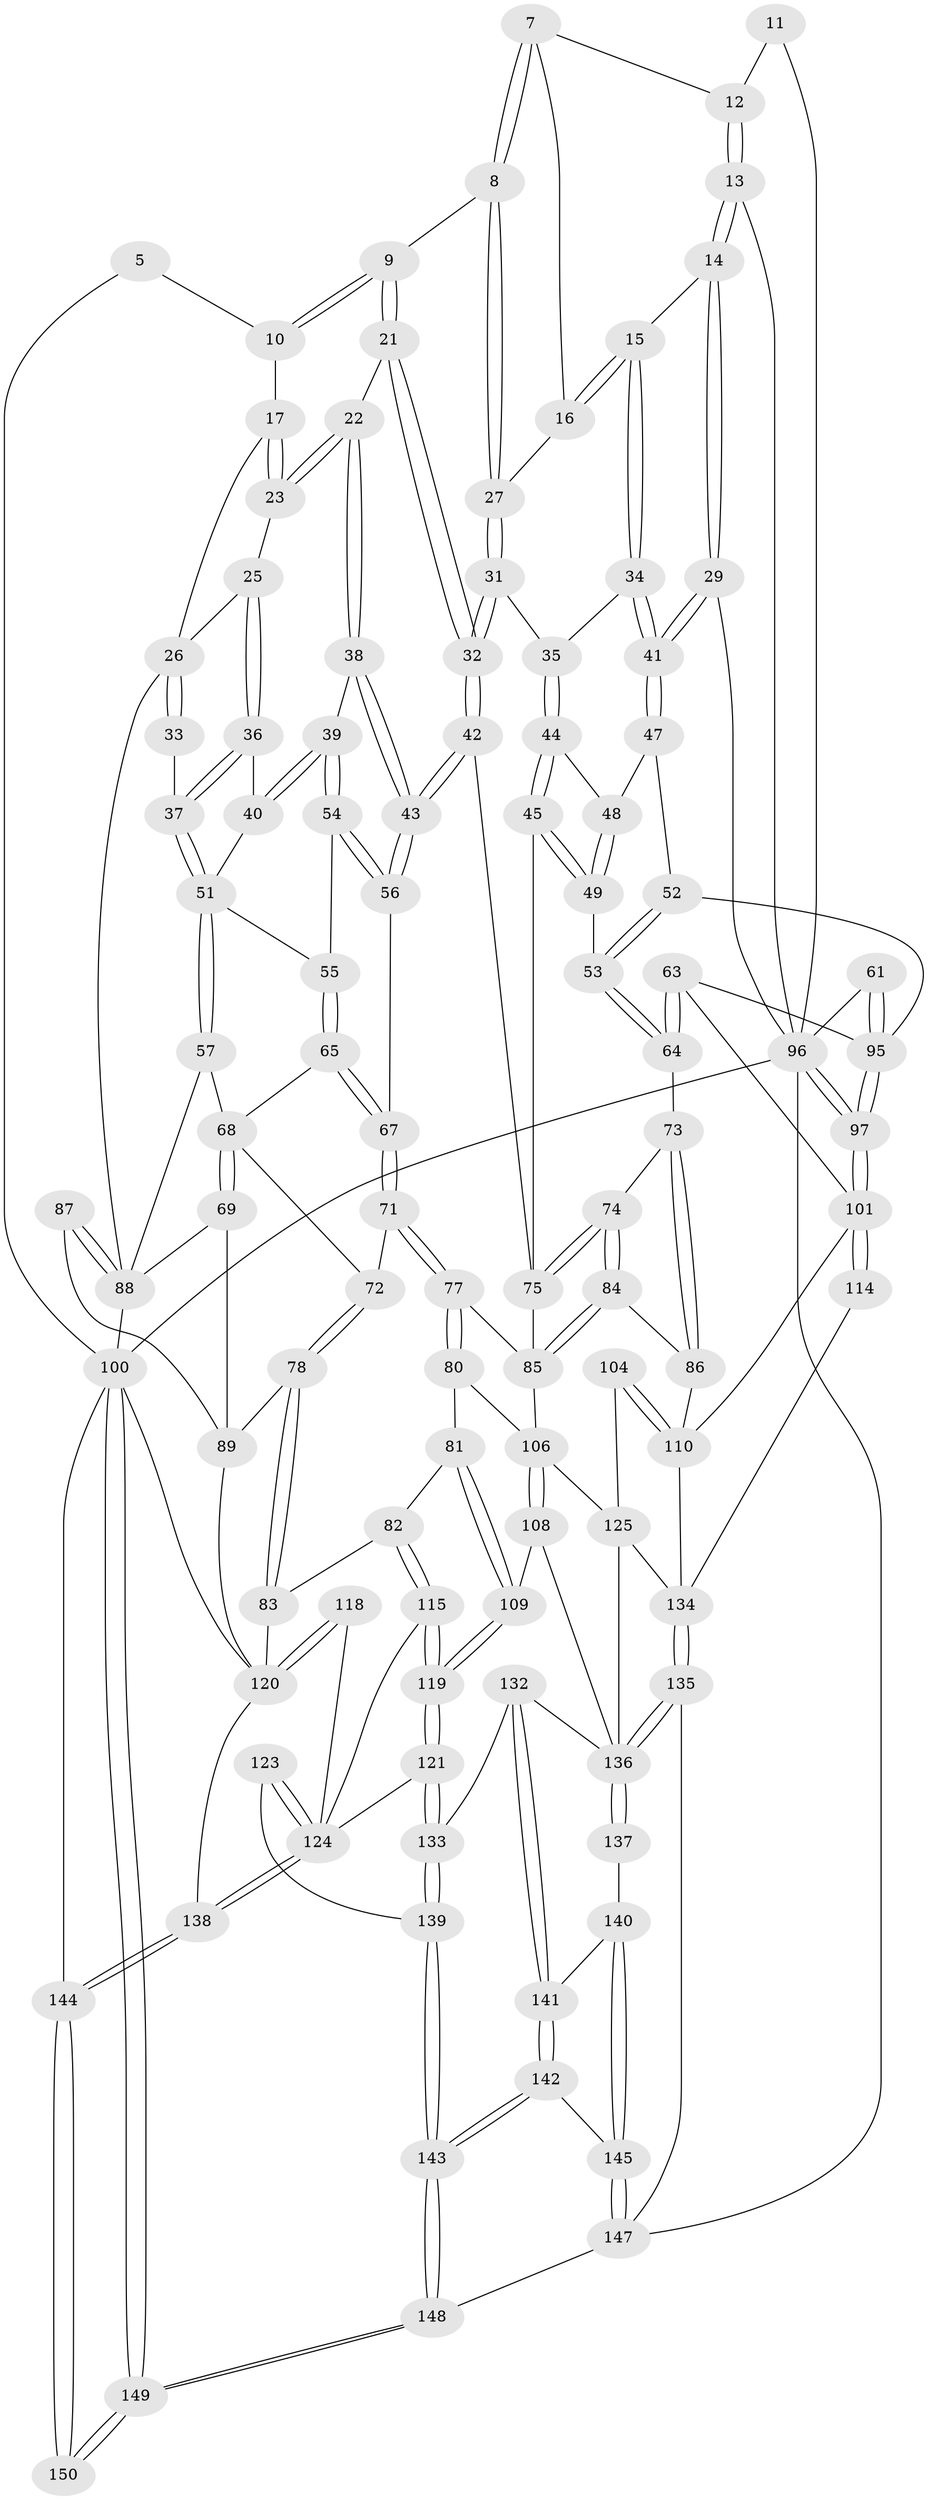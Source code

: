 // original degree distribution, {3: 0.013333333333333334, 6: 0.24, 5: 0.49333333333333335, 4: 0.25333333333333335}
// Generated by graph-tools (version 1.1) at 2025/06/03/04/25 22:06:00]
// undirected, 105 vertices, 248 edges
graph export_dot {
graph [start="1"]
  node [color=gray90,style=filled];
  5 [pos="+0.36911590851153747+0"];
  7 [pos="+0.7013000510837168+0"];
  8 [pos="+0.574839494920364+0.07693226147870741"];
  9 [pos="+0.5690312548156675+0.07827043265855321"];
  10 [pos="+0.3698155565579889+0"];
  11 [pos="+0.8491164718112305+0.04463791075178995",super="+2"];
  12 [pos="+0.8132451041174577+0.08023792934556334",super="+6"];
  13 [pos="+0.8111294088822433+0.09162023156301152"];
  14 [pos="+0.7843682498294801+0.12248449507959067"];
  15 [pos="+0.7627393652573811+0.1362152442555676"];
  16 [pos="+0.7132469696536407+0.06618404033390755"];
  17 [pos="+0.3559175436886775+0"];
  21 [pos="+0.5581932974281063+0.08745490357525519"];
  22 [pos="+0.48800632396111554+0.13467208808390302"];
  23 [pos="+0.36783517579264785+0.04104262372535796"];
  25 [pos="+0.3346090170083751+0.10169061036170568"];
  26 [pos="+0.23611650316559885+0.11668542029365513",super="+19"];
  27 [pos="+0.6356662532136957+0.12468366212431013"];
  29 [pos="+1+0.19439723778333762"];
  31 [pos="+0.6460754547635367+0.1664147904956261"];
  32 [pos="+0.6095990606974143+0.23412929284626888"];
  33 [pos="+0.18861281602303068+0.20035691664345562"];
  34 [pos="+0.757732908763766+0.16155046792534716"];
  35 [pos="+0.7564430485867943+0.16443255027148349"];
  36 [pos="+0.33234144023989814+0.12469414464089257"];
  37 [pos="+0.2211018405115356+0.23268893106567737"];
  38 [pos="+0.4931869205801157+0.2027877486865774"];
  39 [pos="+0.38822584512393893+0.22081672521695328"];
  40 [pos="+0.360801394159218+0.20678412853629763"];
  41 [pos="+1+0.1951024760846154"];
  42 [pos="+0.5784977723012559+0.30688856891283756"];
  43 [pos="+0.5606595200593066+0.2969897071076046"];
  44 [pos="+0.7569091199027206+0.16817571738799617"];
  45 [pos="+0.6127425726032653+0.31720049792327293"];
  47 [pos="+0.7978273710581355+0.22104595485213072"];
  48 [pos="+0.7643957294499362+0.18548787569173225"];
  49 [pos="+0.714073724502224+0.31787065171346823"];
  51 [pos="+0.2403088332798562+0.28520465681046003",super="+50"];
  52 [pos="+0.8024735189652085+0.2765776399041835"];
  53 [pos="+0.7522869012540981+0.32885069739585987"];
  54 [pos="+0.39033203808068445+0.292401221870283"];
  55 [pos="+0.3614524449722848+0.2961346256314149"];
  56 [pos="+0.4257129479551411+0.32555133436758366"];
  57 [pos="+0.24010198096795354+0.28907964353934945"];
  61 [pos="+1+0.25139664923991784"];
  63 [pos="+0.9049808343121403+0.46024942115803763"];
  64 [pos="+0.8354437218459656+0.4344976102159598"];
  65 [pos="+0.31788267461909053+0.31565514777327613"];
  67 [pos="+0.400488722137385+0.3629414440390241"];
  68 [pos="+0.3053223549211609+0.3880414124534",super="+66"];
  69 [pos="+0.19048616726172637+0.462264835899702"];
  71 [pos="+0.38450171938936983+0.41016296002756814"];
  72 [pos="+0.32800329079665835+0.40600160725467477"];
  73 [pos="+0.7889385216504743+0.4469351854394815"];
  74 [pos="+0.6674389984673702+0.4438590575278793"];
  75 [pos="+0.5878791922573458+0.3333160418457386",super="+46"];
  77 [pos="+0.4291078040658407+0.46781804690360307"];
  78 [pos="+0.2782641527902457+0.5391026215520011"];
  80 [pos="+0.42814194930667965+0.5441960668433378"];
  81 [pos="+0.3977341795314752+0.5637294634050536"];
  82 [pos="+0.355086692359342+0.5853709922365876"];
  83 [pos="+0.32523481215071065+0.578130724248548"];
  84 [pos="+0.6588273525184264+0.5414650207425018"];
  85 [pos="+0.5507983013097385+0.5562206990255019",super="+76"];
  86 [pos="+0.685278836431145+0.5608216124506593"];
  87 [pos="+0.1017971679302013+0.5867989176669055"];
  88 [pos="+0+0.5001354786976308",super="+59+58+70"];
  89 [pos="+0.14711806362673882+0.6043726924747864",super="+79"];
  95 [pos="+1+0.3006574219643474",super="+62+60"];
  96 [pos="+1+1",super="+3+30"];
  97 [pos="+1+0.8771076072886449"];
  100 [pos="+0+1",super="+4+99"];
  101 [pos="+1+0.8173187720706436",super="+91"];
  104 [pos="+0.6721064777728657+0.6647849384121188"];
  106 [pos="+0.5632856838247438+0.7010885788600306",super="+94"];
  108 [pos="+0.5362943138475682+0.7287012625119652"];
  109 [pos="+0.49957445983082155+0.7374390762232561"];
  110 [pos="+0.7681559073592963+0.7328392478586484",super="+92+93"];
  114 [pos="+0.9293373265765089+0.7867409125165759",super="+111"];
  115 [pos="+0.369056164297257+0.6957714480163019"];
  118 [pos="+0.19681734678348792+0.7595391271282745"];
  119 [pos="+0.44640349086721215+0.7576311417687505"];
  120 [pos="+0.10284266670417502+0.7859215510581554",super="+107+102"];
  121 [pos="+0.42105704394627036+0.8321929807335965"];
  123 [pos="+0.3466247854665981+0.8687589467331442"];
  124 [pos="+0.26169814539434355+0.8757969333680137",super="+117+122"];
  125 [pos="+0.6777441865796662+0.7962150027097489",super="+105"];
  132 [pos="+0.4724873482602587+0.8810788120272663"];
  133 [pos="+0.4158911394457792+0.8524148821332108"];
  134 [pos="+0.7926256364444704+0.9347723904027562",super="+113"];
  135 [pos="+0.7656925675622838+1"];
  136 [pos="+0.6741040379923143+0.9332982670647512",super="+126+127+131"];
  137 [pos="+0.5838411665846843+0.9058227036042984"];
  138 [pos="+0.22490274129744503+0.9540619474266654",super="+128"];
  139 [pos="+0.38261080415917714+0.8737035884480752"];
  140 [pos="+0.5776267563349122+0.9082609828660827"];
  141 [pos="+0.4916611284092066+0.9059039806640576"];
  142 [pos="+0.490586386112749+0.9537979920242534"];
  143 [pos="+0.3933649487717889+1"];
  144 [pos="+0.21188449378732585+1",super="+130"];
  145 [pos="+0.5331818356439404+0.987063765843211"];
  147 [pos="+0.6398315924108587+1",super="+146"];
  148 [pos="+0.32505331318430136+1"];
  149 [pos="+0.2308198883268662+1"];
  150 [pos="+0.2085591941796927+1"];
  5 -- 10;
  5 -- 100;
  7 -- 8;
  7 -- 8;
  7 -- 16;
  7 -- 12;
  8 -- 9;
  8 -- 27;
  8 -- 27;
  9 -- 10;
  9 -- 10;
  9 -- 21;
  9 -- 21;
  10 -- 17;
  11 -- 12 [weight=2];
  11 -- 96 [weight=2];
  12 -- 13;
  12 -- 13;
  13 -- 14;
  13 -- 14;
  13 -- 96;
  14 -- 15;
  14 -- 29;
  14 -- 29;
  15 -- 16;
  15 -- 16;
  15 -- 34;
  15 -- 34;
  16 -- 27;
  17 -- 23;
  17 -- 23;
  17 -- 26;
  21 -- 22;
  21 -- 32;
  21 -- 32;
  22 -- 23;
  22 -- 23;
  22 -- 38;
  22 -- 38;
  23 -- 25;
  25 -- 26;
  25 -- 36;
  25 -- 36;
  26 -- 33 [weight=2];
  26 -- 33;
  26 -- 88;
  27 -- 31;
  27 -- 31;
  29 -- 41;
  29 -- 41;
  29 -- 96;
  31 -- 32;
  31 -- 32;
  31 -- 35;
  32 -- 42;
  32 -- 42;
  33 -- 37;
  34 -- 35;
  34 -- 41;
  34 -- 41;
  35 -- 44;
  35 -- 44;
  36 -- 37;
  36 -- 37;
  36 -- 40;
  37 -- 51;
  37 -- 51;
  38 -- 39;
  38 -- 43;
  38 -- 43;
  39 -- 40;
  39 -- 40;
  39 -- 54;
  39 -- 54;
  40 -- 51;
  41 -- 47;
  41 -- 47;
  42 -- 43;
  42 -- 43;
  42 -- 75;
  43 -- 56;
  43 -- 56;
  44 -- 45;
  44 -- 45;
  44 -- 48;
  45 -- 49;
  45 -- 49;
  45 -- 75;
  47 -- 48;
  47 -- 52;
  48 -- 49;
  48 -- 49;
  49 -- 53;
  51 -- 57;
  51 -- 57;
  51 -- 55;
  52 -- 53;
  52 -- 53;
  52 -- 95;
  53 -- 64;
  53 -- 64;
  54 -- 55;
  54 -- 56;
  54 -- 56;
  55 -- 65;
  55 -- 65;
  56 -- 67;
  57 -- 88;
  57 -- 68;
  61 -- 95 [weight=2];
  61 -- 95;
  61 -- 96;
  63 -- 64;
  63 -- 64;
  63 -- 95;
  63 -- 101;
  64 -- 73;
  65 -- 67;
  65 -- 67;
  65 -- 68;
  67 -- 71;
  67 -- 71;
  68 -- 69;
  68 -- 69;
  68 -- 72;
  69 -- 88;
  69 -- 89;
  71 -- 72;
  71 -- 77;
  71 -- 77;
  72 -- 78;
  72 -- 78;
  73 -- 74;
  73 -- 86;
  73 -- 86;
  74 -- 75;
  74 -- 75;
  74 -- 84;
  74 -- 84;
  75 -- 85;
  77 -- 80;
  77 -- 80;
  77 -- 85;
  78 -- 83;
  78 -- 83;
  78 -- 89;
  80 -- 81;
  80 -- 106;
  81 -- 82;
  81 -- 109;
  81 -- 109;
  82 -- 83;
  82 -- 115;
  82 -- 115;
  83 -- 120;
  84 -- 85;
  84 -- 85;
  84 -- 86;
  85 -- 106;
  86 -- 110;
  87 -- 88 [weight=2];
  87 -- 88;
  87 -- 89;
  88 -- 100 [weight=2];
  89 -- 120;
  95 -- 97;
  95 -- 97;
  96 -- 97;
  96 -- 97;
  96 -- 100 [weight=2];
  96 -- 147;
  97 -- 101;
  97 -- 101;
  100 -- 149;
  100 -- 149;
  100 -- 120;
  100 -- 144;
  101 -- 114 [weight=2];
  101 -- 114;
  101 -- 110;
  104 -- 110 [weight=2];
  104 -- 110;
  104 -- 125;
  106 -- 108;
  106 -- 108;
  106 -- 125;
  108 -- 109;
  108 -- 136;
  109 -- 119;
  109 -- 119;
  110 -- 134;
  114 -- 134 [weight=2];
  115 -- 119;
  115 -- 119;
  115 -- 124;
  118 -- 120 [weight=2];
  118 -- 120;
  118 -- 124;
  119 -- 121;
  119 -- 121;
  120 -- 138;
  121 -- 133;
  121 -- 133;
  121 -- 124;
  123 -- 124 [weight=2];
  123 -- 124;
  123 -- 139;
  124 -- 138;
  124 -- 138;
  125 -- 136;
  125 -- 134;
  132 -- 133;
  132 -- 141;
  132 -- 141;
  132 -- 136;
  133 -- 139;
  133 -- 139;
  134 -- 135;
  134 -- 135;
  135 -- 136;
  135 -- 136;
  135 -- 147;
  136 -- 137 [weight=2];
  136 -- 137;
  137 -- 140;
  138 -- 144 [weight=2];
  138 -- 144;
  139 -- 143;
  139 -- 143;
  140 -- 141;
  140 -- 145;
  140 -- 145;
  141 -- 142;
  141 -- 142;
  142 -- 143;
  142 -- 143;
  142 -- 145;
  143 -- 148;
  143 -- 148;
  144 -- 150 [weight=2];
  144 -- 150;
  145 -- 147;
  145 -- 147;
  147 -- 148;
  148 -- 149;
  148 -- 149;
  149 -- 150;
  149 -- 150;
}
